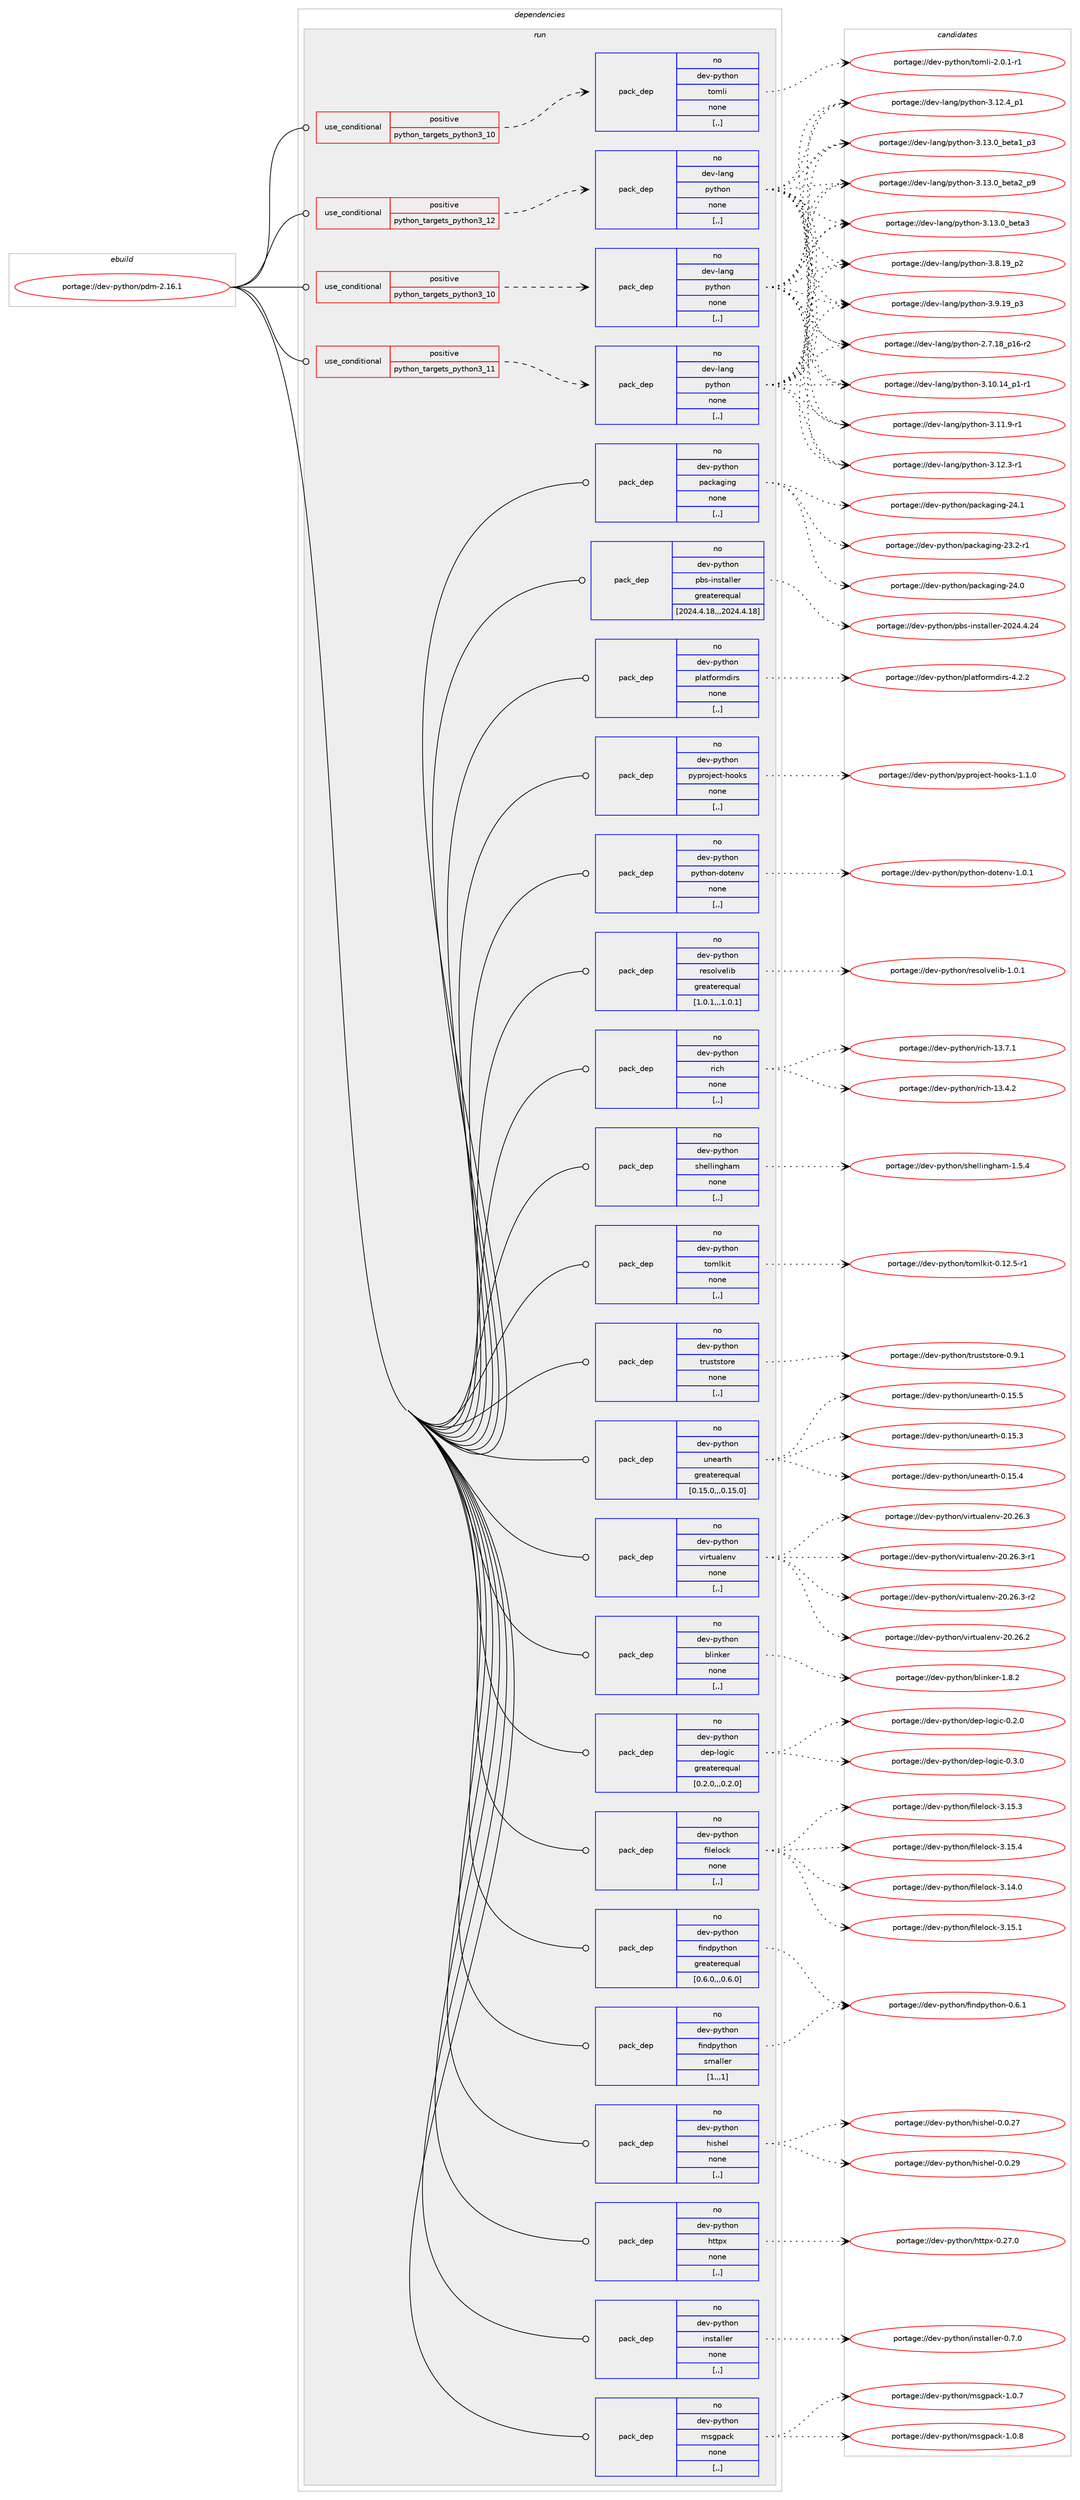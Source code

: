 digraph prolog {

# *************
# Graph options
# *************

newrank=true;
concentrate=true;
compound=true;
graph [rankdir=LR,fontname=Helvetica,fontsize=10,ranksep=1.5];#, ranksep=2.5, nodesep=0.2];
edge  [arrowhead=vee];
node  [fontname=Helvetica,fontsize=10];

# **********
# The ebuild
# **********

subgraph cluster_leftcol {
color=gray;
rank=same;
label=<<i>ebuild</i>>;
id [label="portage://dev-python/pdm-2.16.1", color=red, width=4, href="../dev-python/pdm-2.16.1.svg"];
}

# ****************
# The dependencies
# ****************

subgraph cluster_midcol {
color=gray;
label=<<i>dependencies</i>>;
subgraph cluster_compile {
fillcolor="#eeeeee";
style=filled;
label=<<i>compile</i>>;
}
subgraph cluster_compileandrun {
fillcolor="#eeeeee";
style=filled;
label=<<i>compile and run</i>>;
}
subgraph cluster_run {
fillcolor="#eeeeee";
style=filled;
label=<<i>run</i>>;
subgraph cond34773 {
dependency150258 [label=<<TABLE BORDER="0" CELLBORDER="1" CELLSPACING="0" CELLPADDING="4"><TR><TD ROWSPAN="3" CELLPADDING="10">use_conditional</TD></TR><TR><TD>positive</TD></TR><TR><TD>python_targets_python3_10</TD></TR></TABLE>>, shape=none, color=red];
subgraph pack114268 {
dependency150259 [label=<<TABLE BORDER="0" CELLBORDER="1" CELLSPACING="0" CELLPADDING="4" WIDTH="220"><TR><TD ROWSPAN="6" CELLPADDING="30">pack_dep</TD></TR><TR><TD WIDTH="110">no</TD></TR><TR><TD>dev-lang</TD></TR><TR><TD>python</TD></TR><TR><TD>none</TD></TR><TR><TD>[,,]</TD></TR></TABLE>>, shape=none, color=blue];
}
dependency150258:e -> dependency150259:w [weight=20,style="dashed",arrowhead="vee"];
}
id:e -> dependency150258:w [weight=20,style="solid",arrowhead="odot"];
subgraph cond34774 {
dependency150260 [label=<<TABLE BORDER="0" CELLBORDER="1" CELLSPACING="0" CELLPADDING="4"><TR><TD ROWSPAN="3" CELLPADDING="10">use_conditional</TD></TR><TR><TD>positive</TD></TR><TR><TD>python_targets_python3_10</TD></TR></TABLE>>, shape=none, color=red];
subgraph pack114269 {
dependency150261 [label=<<TABLE BORDER="0" CELLBORDER="1" CELLSPACING="0" CELLPADDING="4" WIDTH="220"><TR><TD ROWSPAN="6" CELLPADDING="30">pack_dep</TD></TR><TR><TD WIDTH="110">no</TD></TR><TR><TD>dev-python</TD></TR><TR><TD>tomli</TD></TR><TR><TD>none</TD></TR><TR><TD>[,,]</TD></TR></TABLE>>, shape=none, color=blue];
}
dependency150260:e -> dependency150261:w [weight=20,style="dashed",arrowhead="vee"];
}
id:e -> dependency150260:w [weight=20,style="solid",arrowhead="odot"];
subgraph cond34775 {
dependency150262 [label=<<TABLE BORDER="0" CELLBORDER="1" CELLSPACING="0" CELLPADDING="4"><TR><TD ROWSPAN="3" CELLPADDING="10">use_conditional</TD></TR><TR><TD>positive</TD></TR><TR><TD>python_targets_python3_11</TD></TR></TABLE>>, shape=none, color=red];
subgraph pack114270 {
dependency150263 [label=<<TABLE BORDER="0" CELLBORDER="1" CELLSPACING="0" CELLPADDING="4" WIDTH="220"><TR><TD ROWSPAN="6" CELLPADDING="30">pack_dep</TD></TR><TR><TD WIDTH="110">no</TD></TR><TR><TD>dev-lang</TD></TR><TR><TD>python</TD></TR><TR><TD>none</TD></TR><TR><TD>[,,]</TD></TR></TABLE>>, shape=none, color=blue];
}
dependency150262:e -> dependency150263:w [weight=20,style="dashed",arrowhead="vee"];
}
id:e -> dependency150262:w [weight=20,style="solid",arrowhead="odot"];
subgraph cond34776 {
dependency150264 [label=<<TABLE BORDER="0" CELLBORDER="1" CELLSPACING="0" CELLPADDING="4"><TR><TD ROWSPAN="3" CELLPADDING="10">use_conditional</TD></TR><TR><TD>positive</TD></TR><TR><TD>python_targets_python3_12</TD></TR></TABLE>>, shape=none, color=red];
subgraph pack114271 {
dependency150265 [label=<<TABLE BORDER="0" CELLBORDER="1" CELLSPACING="0" CELLPADDING="4" WIDTH="220"><TR><TD ROWSPAN="6" CELLPADDING="30">pack_dep</TD></TR><TR><TD WIDTH="110">no</TD></TR><TR><TD>dev-lang</TD></TR><TR><TD>python</TD></TR><TR><TD>none</TD></TR><TR><TD>[,,]</TD></TR></TABLE>>, shape=none, color=blue];
}
dependency150264:e -> dependency150265:w [weight=20,style="dashed",arrowhead="vee"];
}
id:e -> dependency150264:w [weight=20,style="solid",arrowhead="odot"];
subgraph pack114272 {
dependency150266 [label=<<TABLE BORDER="0" CELLBORDER="1" CELLSPACING="0" CELLPADDING="4" WIDTH="220"><TR><TD ROWSPAN="6" CELLPADDING="30">pack_dep</TD></TR><TR><TD WIDTH="110">no</TD></TR><TR><TD>dev-python</TD></TR><TR><TD>blinker</TD></TR><TR><TD>none</TD></TR><TR><TD>[,,]</TD></TR></TABLE>>, shape=none, color=blue];
}
id:e -> dependency150266:w [weight=20,style="solid",arrowhead="odot"];
subgraph pack114273 {
dependency150267 [label=<<TABLE BORDER="0" CELLBORDER="1" CELLSPACING="0" CELLPADDING="4" WIDTH="220"><TR><TD ROWSPAN="6" CELLPADDING="30">pack_dep</TD></TR><TR><TD WIDTH="110">no</TD></TR><TR><TD>dev-python</TD></TR><TR><TD>dep-logic</TD></TR><TR><TD>greaterequal</TD></TR><TR><TD>[0.2.0,,,0.2.0]</TD></TR></TABLE>>, shape=none, color=blue];
}
id:e -> dependency150267:w [weight=20,style="solid",arrowhead="odot"];
subgraph pack114274 {
dependency150268 [label=<<TABLE BORDER="0" CELLBORDER="1" CELLSPACING="0" CELLPADDING="4" WIDTH="220"><TR><TD ROWSPAN="6" CELLPADDING="30">pack_dep</TD></TR><TR><TD WIDTH="110">no</TD></TR><TR><TD>dev-python</TD></TR><TR><TD>filelock</TD></TR><TR><TD>none</TD></TR><TR><TD>[,,]</TD></TR></TABLE>>, shape=none, color=blue];
}
id:e -> dependency150268:w [weight=20,style="solid",arrowhead="odot"];
subgraph pack114275 {
dependency150269 [label=<<TABLE BORDER="0" CELLBORDER="1" CELLSPACING="0" CELLPADDING="4" WIDTH="220"><TR><TD ROWSPAN="6" CELLPADDING="30">pack_dep</TD></TR><TR><TD WIDTH="110">no</TD></TR><TR><TD>dev-python</TD></TR><TR><TD>findpython</TD></TR><TR><TD>greaterequal</TD></TR><TR><TD>[0.6.0,,,0.6.0]</TD></TR></TABLE>>, shape=none, color=blue];
}
id:e -> dependency150269:w [weight=20,style="solid",arrowhead="odot"];
subgraph pack114276 {
dependency150270 [label=<<TABLE BORDER="0" CELLBORDER="1" CELLSPACING="0" CELLPADDING="4" WIDTH="220"><TR><TD ROWSPAN="6" CELLPADDING="30">pack_dep</TD></TR><TR><TD WIDTH="110">no</TD></TR><TR><TD>dev-python</TD></TR><TR><TD>findpython</TD></TR><TR><TD>smaller</TD></TR><TR><TD>[1,,,1]</TD></TR></TABLE>>, shape=none, color=blue];
}
id:e -> dependency150270:w [weight=20,style="solid",arrowhead="odot"];
subgraph pack114277 {
dependency150271 [label=<<TABLE BORDER="0" CELLBORDER="1" CELLSPACING="0" CELLPADDING="4" WIDTH="220"><TR><TD ROWSPAN="6" CELLPADDING="30">pack_dep</TD></TR><TR><TD WIDTH="110">no</TD></TR><TR><TD>dev-python</TD></TR><TR><TD>hishel</TD></TR><TR><TD>none</TD></TR><TR><TD>[,,]</TD></TR></TABLE>>, shape=none, color=blue];
}
id:e -> dependency150271:w [weight=20,style="solid",arrowhead="odot"];
subgraph pack114278 {
dependency150272 [label=<<TABLE BORDER="0" CELLBORDER="1" CELLSPACING="0" CELLPADDING="4" WIDTH="220"><TR><TD ROWSPAN="6" CELLPADDING="30">pack_dep</TD></TR><TR><TD WIDTH="110">no</TD></TR><TR><TD>dev-python</TD></TR><TR><TD>httpx</TD></TR><TR><TD>none</TD></TR><TR><TD>[,,]</TD></TR></TABLE>>, shape=none, color=blue];
}
id:e -> dependency150272:w [weight=20,style="solid",arrowhead="odot"];
subgraph pack114279 {
dependency150273 [label=<<TABLE BORDER="0" CELLBORDER="1" CELLSPACING="0" CELLPADDING="4" WIDTH="220"><TR><TD ROWSPAN="6" CELLPADDING="30">pack_dep</TD></TR><TR><TD WIDTH="110">no</TD></TR><TR><TD>dev-python</TD></TR><TR><TD>installer</TD></TR><TR><TD>none</TD></TR><TR><TD>[,,]</TD></TR></TABLE>>, shape=none, color=blue];
}
id:e -> dependency150273:w [weight=20,style="solid",arrowhead="odot"];
subgraph pack114280 {
dependency150274 [label=<<TABLE BORDER="0" CELLBORDER="1" CELLSPACING="0" CELLPADDING="4" WIDTH="220"><TR><TD ROWSPAN="6" CELLPADDING="30">pack_dep</TD></TR><TR><TD WIDTH="110">no</TD></TR><TR><TD>dev-python</TD></TR><TR><TD>msgpack</TD></TR><TR><TD>none</TD></TR><TR><TD>[,,]</TD></TR></TABLE>>, shape=none, color=blue];
}
id:e -> dependency150274:w [weight=20,style="solid",arrowhead="odot"];
subgraph pack114281 {
dependency150275 [label=<<TABLE BORDER="0" CELLBORDER="1" CELLSPACING="0" CELLPADDING="4" WIDTH="220"><TR><TD ROWSPAN="6" CELLPADDING="30">pack_dep</TD></TR><TR><TD WIDTH="110">no</TD></TR><TR><TD>dev-python</TD></TR><TR><TD>packaging</TD></TR><TR><TD>none</TD></TR><TR><TD>[,,]</TD></TR></TABLE>>, shape=none, color=blue];
}
id:e -> dependency150275:w [weight=20,style="solid",arrowhead="odot"];
subgraph pack114282 {
dependency150276 [label=<<TABLE BORDER="0" CELLBORDER="1" CELLSPACING="0" CELLPADDING="4" WIDTH="220"><TR><TD ROWSPAN="6" CELLPADDING="30">pack_dep</TD></TR><TR><TD WIDTH="110">no</TD></TR><TR><TD>dev-python</TD></TR><TR><TD>pbs-installer</TD></TR><TR><TD>greaterequal</TD></TR><TR><TD>[2024.4.18,,,2024.4.18]</TD></TR></TABLE>>, shape=none, color=blue];
}
id:e -> dependency150276:w [weight=20,style="solid",arrowhead="odot"];
subgraph pack114283 {
dependency150277 [label=<<TABLE BORDER="0" CELLBORDER="1" CELLSPACING="0" CELLPADDING="4" WIDTH="220"><TR><TD ROWSPAN="6" CELLPADDING="30">pack_dep</TD></TR><TR><TD WIDTH="110">no</TD></TR><TR><TD>dev-python</TD></TR><TR><TD>platformdirs</TD></TR><TR><TD>none</TD></TR><TR><TD>[,,]</TD></TR></TABLE>>, shape=none, color=blue];
}
id:e -> dependency150277:w [weight=20,style="solid",arrowhead="odot"];
subgraph pack114284 {
dependency150278 [label=<<TABLE BORDER="0" CELLBORDER="1" CELLSPACING="0" CELLPADDING="4" WIDTH="220"><TR><TD ROWSPAN="6" CELLPADDING="30">pack_dep</TD></TR><TR><TD WIDTH="110">no</TD></TR><TR><TD>dev-python</TD></TR><TR><TD>pyproject-hooks</TD></TR><TR><TD>none</TD></TR><TR><TD>[,,]</TD></TR></TABLE>>, shape=none, color=blue];
}
id:e -> dependency150278:w [weight=20,style="solid",arrowhead="odot"];
subgraph pack114285 {
dependency150279 [label=<<TABLE BORDER="0" CELLBORDER="1" CELLSPACING="0" CELLPADDING="4" WIDTH="220"><TR><TD ROWSPAN="6" CELLPADDING="30">pack_dep</TD></TR><TR><TD WIDTH="110">no</TD></TR><TR><TD>dev-python</TD></TR><TR><TD>python-dotenv</TD></TR><TR><TD>none</TD></TR><TR><TD>[,,]</TD></TR></TABLE>>, shape=none, color=blue];
}
id:e -> dependency150279:w [weight=20,style="solid",arrowhead="odot"];
subgraph pack114286 {
dependency150280 [label=<<TABLE BORDER="0" CELLBORDER="1" CELLSPACING="0" CELLPADDING="4" WIDTH="220"><TR><TD ROWSPAN="6" CELLPADDING="30">pack_dep</TD></TR><TR><TD WIDTH="110">no</TD></TR><TR><TD>dev-python</TD></TR><TR><TD>resolvelib</TD></TR><TR><TD>greaterequal</TD></TR><TR><TD>[1.0.1,,,1.0.1]</TD></TR></TABLE>>, shape=none, color=blue];
}
id:e -> dependency150280:w [weight=20,style="solid",arrowhead="odot"];
subgraph pack114287 {
dependency150281 [label=<<TABLE BORDER="0" CELLBORDER="1" CELLSPACING="0" CELLPADDING="4" WIDTH="220"><TR><TD ROWSPAN="6" CELLPADDING="30">pack_dep</TD></TR><TR><TD WIDTH="110">no</TD></TR><TR><TD>dev-python</TD></TR><TR><TD>rich</TD></TR><TR><TD>none</TD></TR><TR><TD>[,,]</TD></TR></TABLE>>, shape=none, color=blue];
}
id:e -> dependency150281:w [weight=20,style="solid",arrowhead="odot"];
subgraph pack114288 {
dependency150282 [label=<<TABLE BORDER="0" CELLBORDER="1" CELLSPACING="0" CELLPADDING="4" WIDTH="220"><TR><TD ROWSPAN="6" CELLPADDING="30">pack_dep</TD></TR><TR><TD WIDTH="110">no</TD></TR><TR><TD>dev-python</TD></TR><TR><TD>shellingham</TD></TR><TR><TD>none</TD></TR><TR><TD>[,,]</TD></TR></TABLE>>, shape=none, color=blue];
}
id:e -> dependency150282:w [weight=20,style="solid",arrowhead="odot"];
subgraph pack114289 {
dependency150283 [label=<<TABLE BORDER="0" CELLBORDER="1" CELLSPACING="0" CELLPADDING="4" WIDTH="220"><TR><TD ROWSPAN="6" CELLPADDING="30">pack_dep</TD></TR><TR><TD WIDTH="110">no</TD></TR><TR><TD>dev-python</TD></TR><TR><TD>tomlkit</TD></TR><TR><TD>none</TD></TR><TR><TD>[,,]</TD></TR></TABLE>>, shape=none, color=blue];
}
id:e -> dependency150283:w [weight=20,style="solid",arrowhead="odot"];
subgraph pack114290 {
dependency150284 [label=<<TABLE BORDER="0" CELLBORDER="1" CELLSPACING="0" CELLPADDING="4" WIDTH="220"><TR><TD ROWSPAN="6" CELLPADDING="30">pack_dep</TD></TR><TR><TD WIDTH="110">no</TD></TR><TR><TD>dev-python</TD></TR><TR><TD>truststore</TD></TR><TR><TD>none</TD></TR><TR><TD>[,,]</TD></TR></TABLE>>, shape=none, color=blue];
}
id:e -> dependency150284:w [weight=20,style="solid",arrowhead="odot"];
subgraph pack114291 {
dependency150285 [label=<<TABLE BORDER="0" CELLBORDER="1" CELLSPACING="0" CELLPADDING="4" WIDTH="220"><TR><TD ROWSPAN="6" CELLPADDING="30">pack_dep</TD></TR><TR><TD WIDTH="110">no</TD></TR><TR><TD>dev-python</TD></TR><TR><TD>unearth</TD></TR><TR><TD>greaterequal</TD></TR><TR><TD>[0.15.0,,,0.15.0]</TD></TR></TABLE>>, shape=none, color=blue];
}
id:e -> dependency150285:w [weight=20,style="solid",arrowhead="odot"];
subgraph pack114292 {
dependency150286 [label=<<TABLE BORDER="0" CELLBORDER="1" CELLSPACING="0" CELLPADDING="4" WIDTH="220"><TR><TD ROWSPAN="6" CELLPADDING="30">pack_dep</TD></TR><TR><TD WIDTH="110">no</TD></TR><TR><TD>dev-python</TD></TR><TR><TD>virtualenv</TD></TR><TR><TD>none</TD></TR><TR><TD>[,,]</TD></TR></TABLE>>, shape=none, color=blue];
}
id:e -> dependency150286:w [weight=20,style="solid",arrowhead="odot"];
}
}

# **************
# The candidates
# **************

subgraph cluster_choices {
rank=same;
color=gray;
label=<<i>candidates</i>>;

subgraph choice114268 {
color=black;
nodesep=1;
choice100101118451089711010347112121116104111110455046554649569511249544511450 [label="portage://dev-lang/python-2.7.18_p16-r2", color=red, width=4,href="../dev-lang/python-2.7.18_p16-r2.svg"];
choice100101118451089711010347112121116104111110455146494846495295112494511449 [label="portage://dev-lang/python-3.10.14_p1-r1", color=red, width=4,href="../dev-lang/python-3.10.14_p1-r1.svg"];
choice100101118451089711010347112121116104111110455146494946574511449 [label="portage://dev-lang/python-3.11.9-r1", color=red, width=4,href="../dev-lang/python-3.11.9-r1.svg"];
choice100101118451089711010347112121116104111110455146495046514511449 [label="portage://dev-lang/python-3.12.3-r1", color=red, width=4,href="../dev-lang/python-3.12.3-r1.svg"];
choice100101118451089711010347112121116104111110455146495046529511249 [label="portage://dev-lang/python-3.12.4_p1", color=red, width=4,href="../dev-lang/python-3.12.4_p1.svg"];
choice10010111845108971101034711212111610411111045514649514648959810111697499511251 [label="portage://dev-lang/python-3.13.0_beta1_p3", color=red, width=4,href="../dev-lang/python-3.13.0_beta1_p3.svg"];
choice10010111845108971101034711212111610411111045514649514648959810111697509511257 [label="portage://dev-lang/python-3.13.0_beta2_p9", color=red, width=4,href="../dev-lang/python-3.13.0_beta2_p9.svg"];
choice1001011184510897110103471121211161041111104551464951464895981011169751 [label="portage://dev-lang/python-3.13.0_beta3", color=red, width=4,href="../dev-lang/python-3.13.0_beta3.svg"];
choice100101118451089711010347112121116104111110455146564649579511250 [label="portage://dev-lang/python-3.8.19_p2", color=red, width=4,href="../dev-lang/python-3.8.19_p2.svg"];
choice100101118451089711010347112121116104111110455146574649579511251 [label="portage://dev-lang/python-3.9.19_p3", color=red, width=4,href="../dev-lang/python-3.9.19_p3.svg"];
dependency150259:e -> choice100101118451089711010347112121116104111110455046554649569511249544511450:w [style=dotted,weight="100"];
dependency150259:e -> choice100101118451089711010347112121116104111110455146494846495295112494511449:w [style=dotted,weight="100"];
dependency150259:e -> choice100101118451089711010347112121116104111110455146494946574511449:w [style=dotted,weight="100"];
dependency150259:e -> choice100101118451089711010347112121116104111110455146495046514511449:w [style=dotted,weight="100"];
dependency150259:e -> choice100101118451089711010347112121116104111110455146495046529511249:w [style=dotted,weight="100"];
dependency150259:e -> choice10010111845108971101034711212111610411111045514649514648959810111697499511251:w [style=dotted,weight="100"];
dependency150259:e -> choice10010111845108971101034711212111610411111045514649514648959810111697509511257:w [style=dotted,weight="100"];
dependency150259:e -> choice1001011184510897110103471121211161041111104551464951464895981011169751:w [style=dotted,weight="100"];
dependency150259:e -> choice100101118451089711010347112121116104111110455146564649579511250:w [style=dotted,weight="100"];
dependency150259:e -> choice100101118451089711010347112121116104111110455146574649579511251:w [style=dotted,weight="100"];
}
subgraph choice114269 {
color=black;
nodesep=1;
choice10010111845112121116104111110471161111091081054550464846494511449 [label="portage://dev-python/tomli-2.0.1-r1", color=red, width=4,href="../dev-python/tomli-2.0.1-r1.svg"];
dependency150261:e -> choice10010111845112121116104111110471161111091081054550464846494511449:w [style=dotted,weight="100"];
}
subgraph choice114270 {
color=black;
nodesep=1;
choice100101118451089711010347112121116104111110455046554649569511249544511450 [label="portage://dev-lang/python-2.7.18_p16-r2", color=red, width=4,href="../dev-lang/python-2.7.18_p16-r2.svg"];
choice100101118451089711010347112121116104111110455146494846495295112494511449 [label="portage://dev-lang/python-3.10.14_p1-r1", color=red, width=4,href="../dev-lang/python-3.10.14_p1-r1.svg"];
choice100101118451089711010347112121116104111110455146494946574511449 [label="portage://dev-lang/python-3.11.9-r1", color=red, width=4,href="../dev-lang/python-3.11.9-r1.svg"];
choice100101118451089711010347112121116104111110455146495046514511449 [label="portage://dev-lang/python-3.12.3-r1", color=red, width=4,href="../dev-lang/python-3.12.3-r1.svg"];
choice100101118451089711010347112121116104111110455146495046529511249 [label="portage://dev-lang/python-3.12.4_p1", color=red, width=4,href="../dev-lang/python-3.12.4_p1.svg"];
choice10010111845108971101034711212111610411111045514649514648959810111697499511251 [label="portage://dev-lang/python-3.13.0_beta1_p3", color=red, width=4,href="../dev-lang/python-3.13.0_beta1_p3.svg"];
choice10010111845108971101034711212111610411111045514649514648959810111697509511257 [label="portage://dev-lang/python-3.13.0_beta2_p9", color=red, width=4,href="../dev-lang/python-3.13.0_beta2_p9.svg"];
choice1001011184510897110103471121211161041111104551464951464895981011169751 [label="portage://dev-lang/python-3.13.0_beta3", color=red, width=4,href="../dev-lang/python-3.13.0_beta3.svg"];
choice100101118451089711010347112121116104111110455146564649579511250 [label="portage://dev-lang/python-3.8.19_p2", color=red, width=4,href="../dev-lang/python-3.8.19_p2.svg"];
choice100101118451089711010347112121116104111110455146574649579511251 [label="portage://dev-lang/python-3.9.19_p3", color=red, width=4,href="../dev-lang/python-3.9.19_p3.svg"];
dependency150263:e -> choice100101118451089711010347112121116104111110455046554649569511249544511450:w [style=dotted,weight="100"];
dependency150263:e -> choice100101118451089711010347112121116104111110455146494846495295112494511449:w [style=dotted,weight="100"];
dependency150263:e -> choice100101118451089711010347112121116104111110455146494946574511449:w [style=dotted,weight="100"];
dependency150263:e -> choice100101118451089711010347112121116104111110455146495046514511449:w [style=dotted,weight="100"];
dependency150263:e -> choice100101118451089711010347112121116104111110455146495046529511249:w [style=dotted,weight="100"];
dependency150263:e -> choice10010111845108971101034711212111610411111045514649514648959810111697499511251:w [style=dotted,weight="100"];
dependency150263:e -> choice10010111845108971101034711212111610411111045514649514648959810111697509511257:w [style=dotted,weight="100"];
dependency150263:e -> choice1001011184510897110103471121211161041111104551464951464895981011169751:w [style=dotted,weight="100"];
dependency150263:e -> choice100101118451089711010347112121116104111110455146564649579511250:w [style=dotted,weight="100"];
dependency150263:e -> choice100101118451089711010347112121116104111110455146574649579511251:w [style=dotted,weight="100"];
}
subgraph choice114271 {
color=black;
nodesep=1;
choice100101118451089711010347112121116104111110455046554649569511249544511450 [label="portage://dev-lang/python-2.7.18_p16-r2", color=red, width=4,href="../dev-lang/python-2.7.18_p16-r2.svg"];
choice100101118451089711010347112121116104111110455146494846495295112494511449 [label="portage://dev-lang/python-3.10.14_p1-r1", color=red, width=4,href="../dev-lang/python-3.10.14_p1-r1.svg"];
choice100101118451089711010347112121116104111110455146494946574511449 [label="portage://dev-lang/python-3.11.9-r1", color=red, width=4,href="../dev-lang/python-3.11.9-r1.svg"];
choice100101118451089711010347112121116104111110455146495046514511449 [label="portage://dev-lang/python-3.12.3-r1", color=red, width=4,href="../dev-lang/python-3.12.3-r1.svg"];
choice100101118451089711010347112121116104111110455146495046529511249 [label="portage://dev-lang/python-3.12.4_p1", color=red, width=4,href="../dev-lang/python-3.12.4_p1.svg"];
choice10010111845108971101034711212111610411111045514649514648959810111697499511251 [label="portage://dev-lang/python-3.13.0_beta1_p3", color=red, width=4,href="../dev-lang/python-3.13.0_beta1_p3.svg"];
choice10010111845108971101034711212111610411111045514649514648959810111697509511257 [label="portage://dev-lang/python-3.13.0_beta2_p9", color=red, width=4,href="../dev-lang/python-3.13.0_beta2_p9.svg"];
choice1001011184510897110103471121211161041111104551464951464895981011169751 [label="portage://dev-lang/python-3.13.0_beta3", color=red, width=4,href="../dev-lang/python-3.13.0_beta3.svg"];
choice100101118451089711010347112121116104111110455146564649579511250 [label="portage://dev-lang/python-3.8.19_p2", color=red, width=4,href="../dev-lang/python-3.8.19_p2.svg"];
choice100101118451089711010347112121116104111110455146574649579511251 [label="portage://dev-lang/python-3.9.19_p3", color=red, width=4,href="../dev-lang/python-3.9.19_p3.svg"];
dependency150265:e -> choice100101118451089711010347112121116104111110455046554649569511249544511450:w [style=dotted,weight="100"];
dependency150265:e -> choice100101118451089711010347112121116104111110455146494846495295112494511449:w [style=dotted,weight="100"];
dependency150265:e -> choice100101118451089711010347112121116104111110455146494946574511449:w [style=dotted,weight="100"];
dependency150265:e -> choice100101118451089711010347112121116104111110455146495046514511449:w [style=dotted,weight="100"];
dependency150265:e -> choice100101118451089711010347112121116104111110455146495046529511249:w [style=dotted,weight="100"];
dependency150265:e -> choice10010111845108971101034711212111610411111045514649514648959810111697499511251:w [style=dotted,weight="100"];
dependency150265:e -> choice10010111845108971101034711212111610411111045514649514648959810111697509511257:w [style=dotted,weight="100"];
dependency150265:e -> choice1001011184510897110103471121211161041111104551464951464895981011169751:w [style=dotted,weight="100"];
dependency150265:e -> choice100101118451089711010347112121116104111110455146564649579511250:w [style=dotted,weight="100"];
dependency150265:e -> choice100101118451089711010347112121116104111110455146574649579511251:w [style=dotted,weight="100"];
}
subgraph choice114272 {
color=black;
nodesep=1;
choice100101118451121211161041111104798108105110107101114454946564650 [label="portage://dev-python/blinker-1.8.2", color=red, width=4,href="../dev-python/blinker-1.8.2.svg"];
dependency150266:e -> choice100101118451121211161041111104798108105110107101114454946564650:w [style=dotted,weight="100"];
}
subgraph choice114273 {
color=black;
nodesep=1;
choice10010111845112121116104111110471001011124510811110310599454846504648 [label="portage://dev-python/dep-logic-0.2.0", color=red, width=4,href="../dev-python/dep-logic-0.2.0.svg"];
choice10010111845112121116104111110471001011124510811110310599454846514648 [label="portage://dev-python/dep-logic-0.3.0", color=red, width=4,href="../dev-python/dep-logic-0.3.0.svg"];
dependency150267:e -> choice10010111845112121116104111110471001011124510811110310599454846504648:w [style=dotted,weight="100"];
dependency150267:e -> choice10010111845112121116104111110471001011124510811110310599454846514648:w [style=dotted,weight="100"];
}
subgraph choice114274 {
color=black;
nodesep=1;
choice10010111845112121116104111110471021051081011081119910745514649524648 [label="portage://dev-python/filelock-3.14.0", color=red, width=4,href="../dev-python/filelock-3.14.0.svg"];
choice10010111845112121116104111110471021051081011081119910745514649534649 [label="portage://dev-python/filelock-3.15.1", color=red, width=4,href="../dev-python/filelock-3.15.1.svg"];
choice10010111845112121116104111110471021051081011081119910745514649534651 [label="portage://dev-python/filelock-3.15.3", color=red, width=4,href="../dev-python/filelock-3.15.3.svg"];
choice10010111845112121116104111110471021051081011081119910745514649534652 [label="portage://dev-python/filelock-3.15.4", color=red, width=4,href="../dev-python/filelock-3.15.4.svg"];
dependency150268:e -> choice10010111845112121116104111110471021051081011081119910745514649524648:w [style=dotted,weight="100"];
dependency150268:e -> choice10010111845112121116104111110471021051081011081119910745514649534649:w [style=dotted,weight="100"];
dependency150268:e -> choice10010111845112121116104111110471021051081011081119910745514649534651:w [style=dotted,weight="100"];
dependency150268:e -> choice10010111845112121116104111110471021051081011081119910745514649534652:w [style=dotted,weight="100"];
}
subgraph choice114275 {
color=black;
nodesep=1;
choice1001011184511212111610411111047102105110100112121116104111110454846544649 [label="portage://dev-python/findpython-0.6.1", color=red, width=4,href="../dev-python/findpython-0.6.1.svg"];
dependency150269:e -> choice1001011184511212111610411111047102105110100112121116104111110454846544649:w [style=dotted,weight="100"];
}
subgraph choice114276 {
color=black;
nodesep=1;
choice1001011184511212111610411111047102105110100112121116104111110454846544649 [label="portage://dev-python/findpython-0.6.1", color=red, width=4,href="../dev-python/findpython-0.6.1.svg"];
dependency150270:e -> choice1001011184511212111610411111047102105110100112121116104111110454846544649:w [style=dotted,weight="100"];
}
subgraph choice114277 {
color=black;
nodesep=1;
choice100101118451121211161041111104710410511510410110845484648465055 [label="portage://dev-python/hishel-0.0.27", color=red, width=4,href="../dev-python/hishel-0.0.27.svg"];
choice100101118451121211161041111104710410511510410110845484648465057 [label="portage://dev-python/hishel-0.0.29", color=red, width=4,href="../dev-python/hishel-0.0.29.svg"];
dependency150271:e -> choice100101118451121211161041111104710410511510410110845484648465055:w [style=dotted,weight="100"];
dependency150271:e -> choice100101118451121211161041111104710410511510410110845484648465057:w [style=dotted,weight="100"];
}
subgraph choice114278 {
color=black;
nodesep=1;
choice100101118451121211161041111104710411611611212045484650554648 [label="portage://dev-python/httpx-0.27.0", color=red, width=4,href="../dev-python/httpx-0.27.0.svg"];
dependency150272:e -> choice100101118451121211161041111104710411611611212045484650554648:w [style=dotted,weight="100"];
}
subgraph choice114279 {
color=black;
nodesep=1;
choice100101118451121211161041111104710511011511697108108101114454846554648 [label="portage://dev-python/installer-0.7.0", color=red, width=4,href="../dev-python/installer-0.7.0.svg"];
dependency150273:e -> choice100101118451121211161041111104710511011511697108108101114454846554648:w [style=dotted,weight="100"];
}
subgraph choice114280 {
color=black;
nodesep=1;
choice10010111845112121116104111110471091151031129799107454946484655 [label="portage://dev-python/msgpack-1.0.7", color=red, width=4,href="../dev-python/msgpack-1.0.7.svg"];
choice10010111845112121116104111110471091151031129799107454946484656 [label="portage://dev-python/msgpack-1.0.8", color=red, width=4,href="../dev-python/msgpack-1.0.8.svg"];
dependency150274:e -> choice10010111845112121116104111110471091151031129799107454946484655:w [style=dotted,weight="100"];
dependency150274:e -> choice10010111845112121116104111110471091151031129799107454946484656:w [style=dotted,weight="100"];
}
subgraph choice114281 {
color=black;
nodesep=1;
choice100101118451121211161041111104711297991079710310511010345505146504511449 [label="portage://dev-python/packaging-23.2-r1", color=red, width=4,href="../dev-python/packaging-23.2-r1.svg"];
choice10010111845112121116104111110471129799107971031051101034550524648 [label="portage://dev-python/packaging-24.0", color=red, width=4,href="../dev-python/packaging-24.0.svg"];
choice10010111845112121116104111110471129799107971031051101034550524649 [label="portage://dev-python/packaging-24.1", color=red, width=4,href="../dev-python/packaging-24.1.svg"];
dependency150275:e -> choice100101118451121211161041111104711297991079710310511010345505146504511449:w [style=dotted,weight="100"];
dependency150275:e -> choice10010111845112121116104111110471129799107971031051101034550524648:w [style=dotted,weight="100"];
dependency150275:e -> choice10010111845112121116104111110471129799107971031051101034550524649:w [style=dotted,weight="100"];
}
subgraph choice114282 {
color=black;
nodesep=1;
choice100101118451121211161041111104711298115451051101151169710810810111445504850524652465052 [label="portage://dev-python/pbs-installer-2024.4.24", color=red, width=4,href="../dev-python/pbs-installer-2024.4.24.svg"];
dependency150276:e -> choice100101118451121211161041111104711298115451051101151169710810810111445504850524652465052:w [style=dotted,weight="100"];
}
subgraph choice114283 {
color=black;
nodesep=1;
choice100101118451121211161041111104711210897116102111114109100105114115455246504650 [label="portage://dev-python/platformdirs-4.2.2", color=red, width=4,href="../dev-python/platformdirs-4.2.2.svg"];
dependency150277:e -> choice100101118451121211161041111104711210897116102111114109100105114115455246504650:w [style=dotted,weight="100"];
}
subgraph choice114284 {
color=black;
nodesep=1;
choice10010111845112121116104111110471121211121141111061019911645104111111107115454946494648 [label="portage://dev-python/pyproject-hooks-1.1.0", color=red, width=4,href="../dev-python/pyproject-hooks-1.1.0.svg"];
dependency150278:e -> choice10010111845112121116104111110471121211121141111061019911645104111111107115454946494648:w [style=dotted,weight="100"];
}
subgraph choice114285 {
color=black;
nodesep=1;
choice100101118451121211161041111104711212111610411111045100111116101110118454946484649 [label="portage://dev-python/python-dotenv-1.0.1", color=red, width=4,href="../dev-python/python-dotenv-1.0.1.svg"];
dependency150279:e -> choice100101118451121211161041111104711212111610411111045100111116101110118454946484649:w [style=dotted,weight="100"];
}
subgraph choice114286 {
color=black;
nodesep=1;
choice100101118451121211161041111104711410111511110811810110810598454946484649 [label="portage://dev-python/resolvelib-1.0.1", color=red, width=4,href="../dev-python/resolvelib-1.0.1.svg"];
dependency150280:e -> choice100101118451121211161041111104711410111511110811810110810598454946484649:w [style=dotted,weight="100"];
}
subgraph choice114287 {
color=black;
nodesep=1;
choice10010111845112121116104111110471141059910445495146524650 [label="portage://dev-python/rich-13.4.2", color=red, width=4,href="../dev-python/rich-13.4.2.svg"];
choice10010111845112121116104111110471141059910445495146554649 [label="portage://dev-python/rich-13.7.1", color=red, width=4,href="../dev-python/rich-13.7.1.svg"];
dependency150281:e -> choice10010111845112121116104111110471141059910445495146524650:w [style=dotted,weight="100"];
dependency150281:e -> choice10010111845112121116104111110471141059910445495146554649:w [style=dotted,weight="100"];
}
subgraph choice114288 {
color=black;
nodesep=1;
choice100101118451121211161041111104711510410110810810511010310497109454946534652 [label="portage://dev-python/shellingham-1.5.4", color=red, width=4,href="../dev-python/shellingham-1.5.4.svg"];
dependency150282:e -> choice100101118451121211161041111104711510410110810810511010310497109454946534652:w [style=dotted,weight="100"];
}
subgraph choice114289 {
color=black;
nodesep=1;
choice1001011184511212111610411111047116111109108107105116454846495046534511449 [label="portage://dev-python/tomlkit-0.12.5-r1", color=red, width=4,href="../dev-python/tomlkit-0.12.5-r1.svg"];
dependency150283:e -> choice1001011184511212111610411111047116111109108107105116454846495046534511449:w [style=dotted,weight="100"];
}
subgraph choice114290 {
color=black;
nodesep=1;
choice1001011184511212111610411111047116114117115116115116111114101454846574649 [label="portage://dev-python/truststore-0.9.1", color=red, width=4,href="../dev-python/truststore-0.9.1.svg"];
dependency150284:e -> choice1001011184511212111610411111047116114117115116115116111114101454846574649:w [style=dotted,weight="100"];
}
subgraph choice114291 {
color=black;
nodesep=1;
choice10010111845112121116104111110471171101019711411610445484649534651 [label="portage://dev-python/unearth-0.15.3", color=red, width=4,href="../dev-python/unearth-0.15.3.svg"];
choice10010111845112121116104111110471171101019711411610445484649534652 [label="portage://dev-python/unearth-0.15.4", color=red, width=4,href="../dev-python/unearth-0.15.4.svg"];
choice10010111845112121116104111110471171101019711411610445484649534653 [label="portage://dev-python/unearth-0.15.5", color=red, width=4,href="../dev-python/unearth-0.15.5.svg"];
dependency150285:e -> choice10010111845112121116104111110471171101019711411610445484649534651:w [style=dotted,weight="100"];
dependency150285:e -> choice10010111845112121116104111110471171101019711411610445484649534652:w [style=dotted,weight="100"];
dependency150285:e -> choice10010111845112121116104111110471171101019711411610445484649534653:w [style=dotted,weight="100"];
}
subgraph choice114292 {
color=black;
nodesep=1;
choice1001011184511212111610411111047118105114116117971081011101184550484650544650 [label="portage://dev-python/virtualenv-20.26.2", color=red, width=4,href="../dev-python/virtualenv-20.26.2.svg"];
choice1001011184511212111610411111047118105114116117971081011101184550484650544651 [label="portage://dev-python/virtualenv-20.26.3", color=red, width=4,href="../dev-python/virtualenv-20.26.3.svg"];
choice10010111845112121116104111110471181051141161179710810111011845504846505446514511449 [label="portage://dev-python/virtualenv-20.26.3-r1", color=red, width=4,href="../dev-python/virtualenv-20.26.3-r1.svg"];
choice10010111845112121116104111110471181051141161179710810111011845504846505446514511450 [label="portage://dev-python/virtualenv-20.26.3-r2", color=red, width=4,href="../dev-python/virtualenv-20.26.3-r2.svg"];
dependency150286:e -> choice1001011184511212111610411111047118105114116117971081011101184550484650544650:w [style=dotted,weight="100"];
dependency150286:e -> choice1001011184511212111610411111047118105114116117971081011101184550484650544651:w [style=dotted,weight="100"];
dependency150286:e -> choice10010111845112121116104111110471181051141161179710810111011845504846505446514511449:w [style=dotted,weight="100"];
dependency150286:e -> choice10010111845112121116104111110471181051141161179710810111011845504846505446514511450:w [style=dotted,weight="100"];
}
}

}
